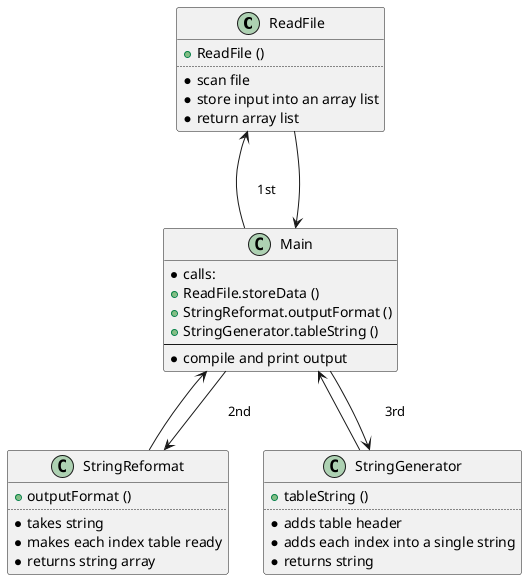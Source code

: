 /*
 *  UCF COP3330 Fall 2021 Assignment 3 Solution
 *  Copyright 2021 Filipe Frances
 */
@startuml
abstract class ReadFile
abstract class StringReformat
abstract class StringGenerator

ReadFile <-- Main : \t\t\n1st
Main <-- ReadFile
StringReformat <-- Main : \t2nd
Main <-- StringReformat
StringGenerator <-- Main : \t3rd
Main <-- StringGenerator

class Main{
    * calls:
    + ReadFile.storeData ()
    + StringReformat.outputFormat ()
    + StringGenerator.tableString ()
    --
    * compile and print output
}

class ReadFile{
    + ReadFile ()
    ..
    * scan file
    * store input into an array list
    * return array list
}

class StringReformat{
    + outputFormat ()
    ..
    * takes string
    * makes each index table ready
    * returns string array
}

class StringGenerator{
    + tableString ()
    ..
    * adds table header
    * adds each index into a single string
    * returns string
}
@enduml